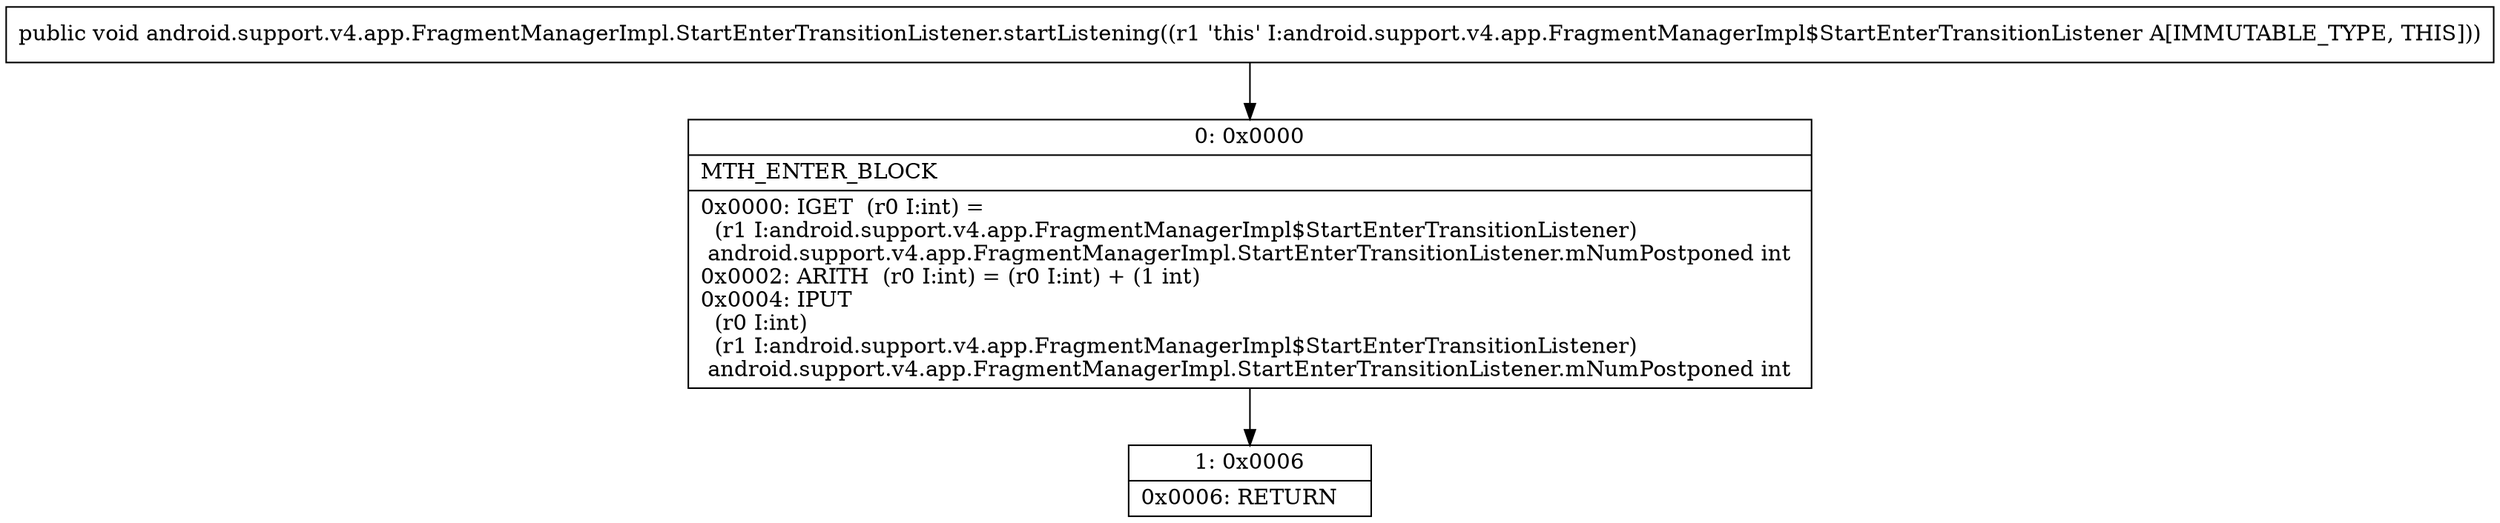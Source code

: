 digraph "CFG forandroid.support.v4.app.FragmentManagerImpl.StartEnterTransitionListener.startListening()V" {
Node_0 [shape=record,label="{0\:\ 0x0000|MTH_ENTER_BLOCK\l|0x0000: IGET  (r0 I:int) = \l  (r1 I:android.support.v4.app.FragmentManagerImpl$StartEnterTransitionListener)\l android.support.v4.app.FragmentManagerImpl.StartEnterTransitionListener.mNumPostponed int \l0x0002: ARITH  (r0 I:int) = (r0 I:int) + (1 int) \l0x0004: IPUT  \l  (r0 I:int)\l  (r1 I:android.support.v4.app.FragmentManagerImpl$StartEnterTransitionListener)\l android.support.v4.app.FragmentManagerImpl.StartEnterTransitionListener.mNumPostponed int \l}"];
Node_1 [shape=record,label="{1\:\ 0x0006|0x0006: RETURN   \l}"];
MethodNode[shape=record,label="{public void android.support.v4.app.FragmentManagerImpl.StartEnterTransitionListener.startListening((r1 'this' I:android.support.v4.app.FragmentManagerImpl$StartEnterTransitionListener A[IMMUTABLE_TYPE, THIS])) }"];
MethodNode -> Node_0;
Node_0 -> Node_1;
}

